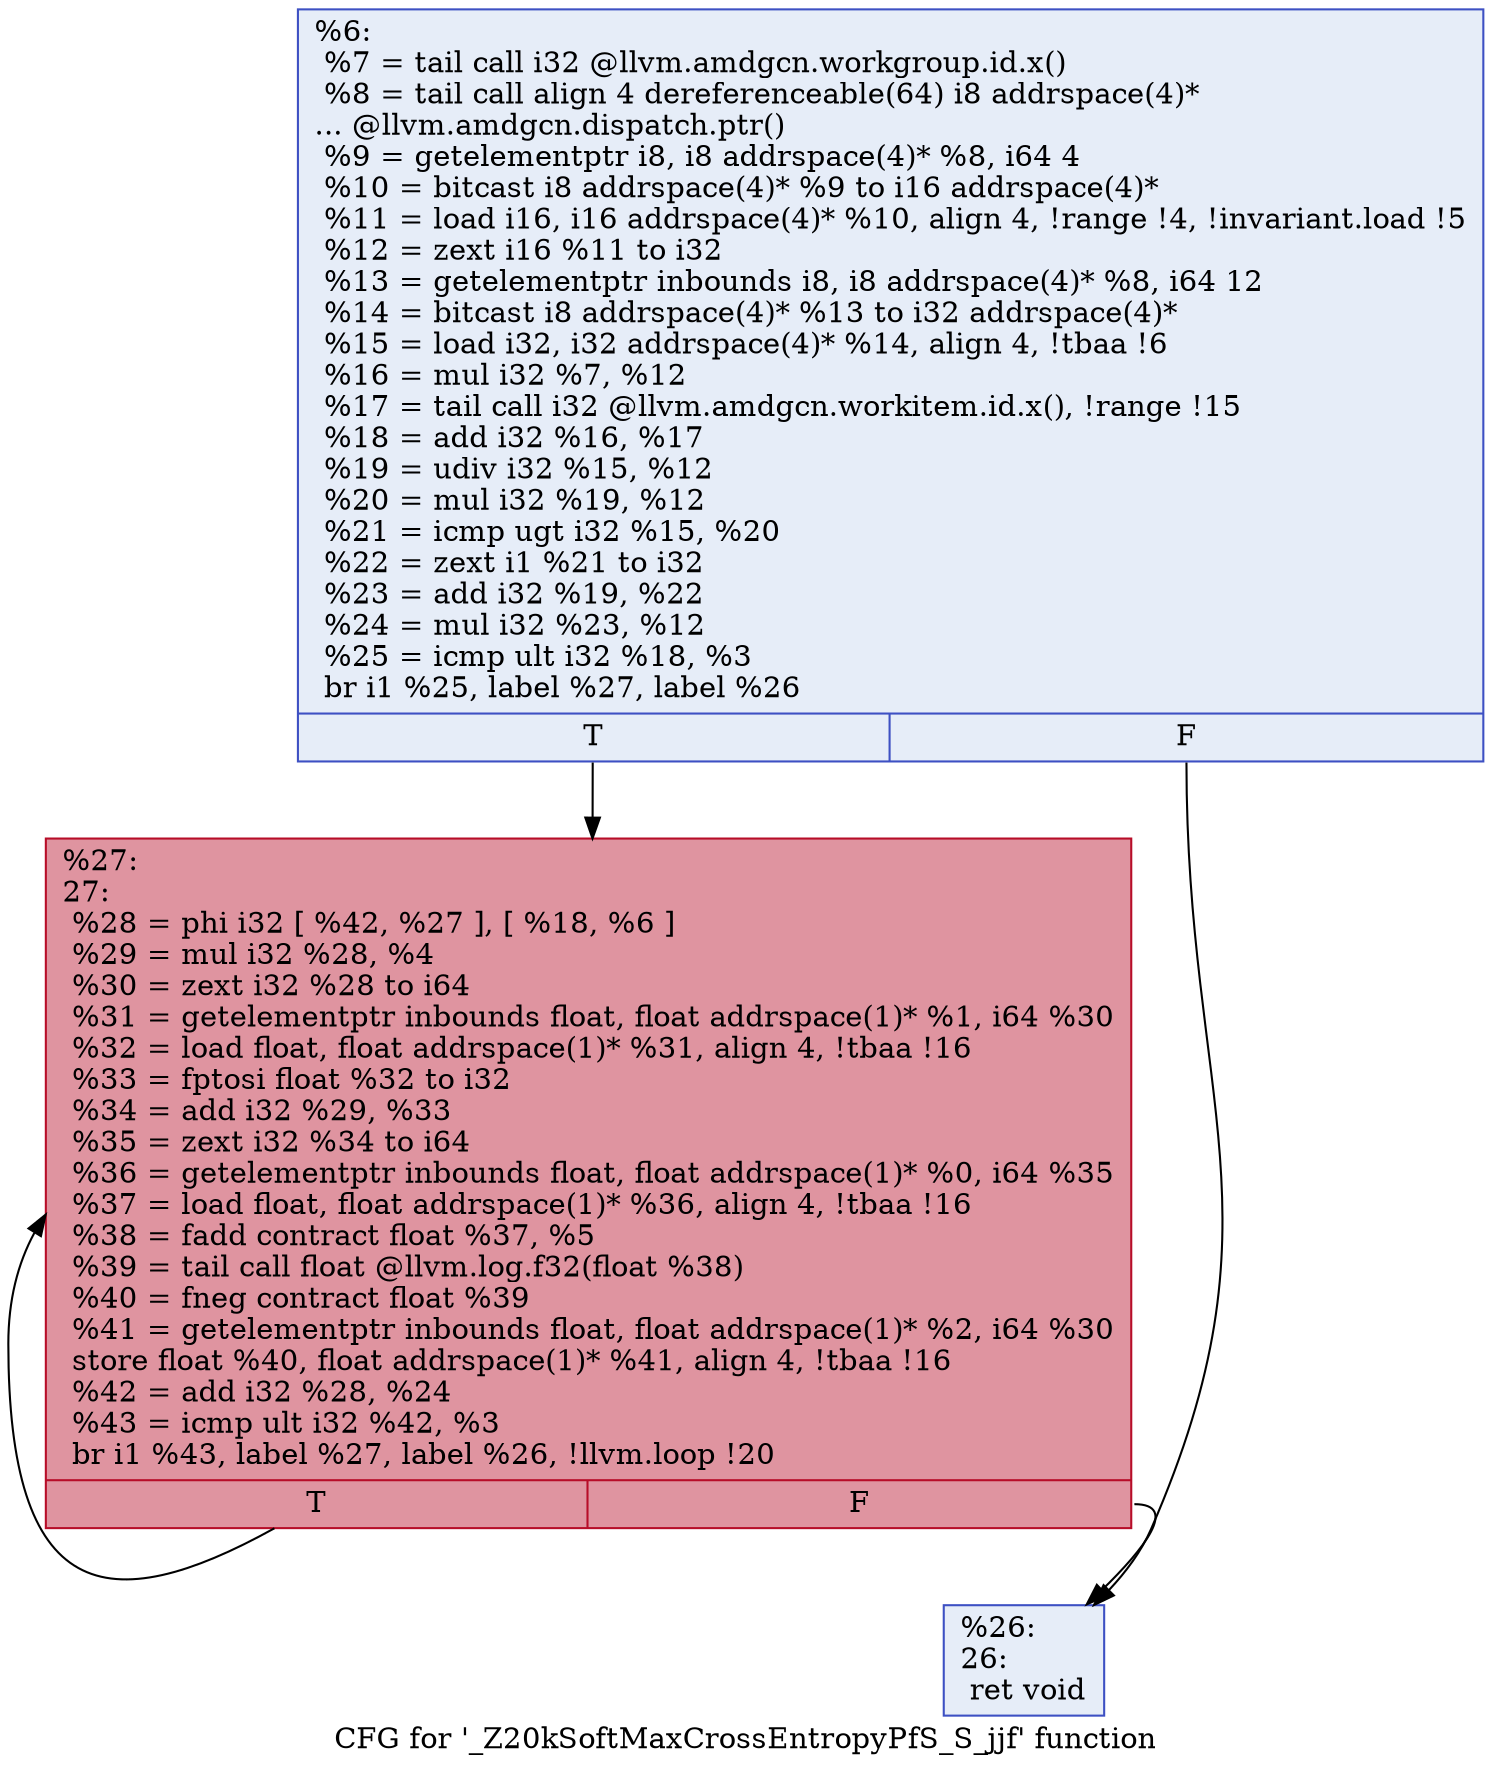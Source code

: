 digraph "CFG for '_Z20kSoftMaxCrossEntropyPfS_S_jjf' function" {
	label="CFG for '_Z20kSoftMaxCrossEntropyPfS_S_jjf' function";

	Node0x453d710 [shape=record,color="#3d50c3ff", style=filled, fillcolor="#c7d7f070",label="{%6:\l  %7 = tail call i32 @llvm.amdgcn.workgroup.id.x()\l  %8 = tail call align 4 dereferenceable(64) i8 addrspace(4)*\l... @llvm.amdgcn.dispatch.ptr()\l  %9 = getelementptr i8, i8 addrspace(4)* %8, i64 4\l  %10 = bitcast i8 addrspace(4)* %9 to i16 addrspace(4)*\l  %11 = load i16, i16 addrspace(4)* %10, align 4, !range !4, !invariant.load !5\l  %12 = zext i16 %11 to i32\l  %13 = getelementptr inbounds i8, i8 addrspace(4)* %8, i64 12\l  %14 = bitcast i8 addrspace(4)* %13 to i32 addrspace(4)*\l  %15 = load i32, i32 addrspace(4)* %14, align 4, !tbaa !6\l  %16 = mul i32 %7, %12\l  %17 = tail call i32 @llvm.amdgcn.workitem.id.x(), !range !15\l  %18 = add i32 %16, %17\l  %19 = udiv i32 %15, %12\l  %20 = mul i32 %19, %12\l  %21 = icmp ugt i32 %15, %20\l  %22 = zext i1 %21 to i32\l  %23 = add i32 %19, %22\l  %24 = mul i32 %23, %12\l  %25 = icmp ult i32 %18, %3\l  br i1 %25, label %27, label %26\l|{<s0>T|<s1>F}}"];
	Node0x453d710:s0 -> Node0x453fce0;
	Node0x453d710:s1 -> Node0x453fd70;
	Node0x453fd70 [shape=record,color="#3d50c3ff", style=filled, fillcolor="#c7d7f070",label="{%26:\l26:                                               \l  ret void\l}"];
	Node0x453fce0 [shape=record,color="#b70d28ff", style=filled, fillcolor="#b70d2870",label="{%27:\l27:                                               \l  %28 = phi i32 [ %42, %27 ], [ %18, %6 ]\l  %29 = mul i32 %28, %4\l  %30 = zext i32 %28 to i64\l  %31 = getelementptr inbounds float, float addrspace(1)* %1, i64 %30\l  %32 = load float, float addrspace(1)* %31, align 4, !tbaa !16\l  %33 = fptosi float %32 to i32\l  %34 = add i32 %29, %33\l  %35 = zext i32 %34 to i64\l  %36 = getelementptr inbounds float, float addrspace(1)* %0, i64 %35\l  %37 = load float, float addrspace(1)* %36, align 4, !tbaa !16\l  %38 = fadd contract float %37, %5\l  %39 = tail call float @llvm.log.f32(float %38)\l  %40 = fneg contract float %39\l  %41 = getelementptr inbounds float, float addrspace(1)* %2, i64 %30\l  store float %40, float addrspace(1)* %41, align 4, !tbaa !16\l  %42 = add i32 %28, %24\l  %43 = icmp ult i32 %42, %3\l  br i1 %43, label %27, label %26, !llvm.loop !20\l|{<s0>T|<s1>F}}"];
	Node0x453fce0:s0 -> Node0x453fce0;
	Node0x453fce0:s1 -> Node0x453fd70;
}
